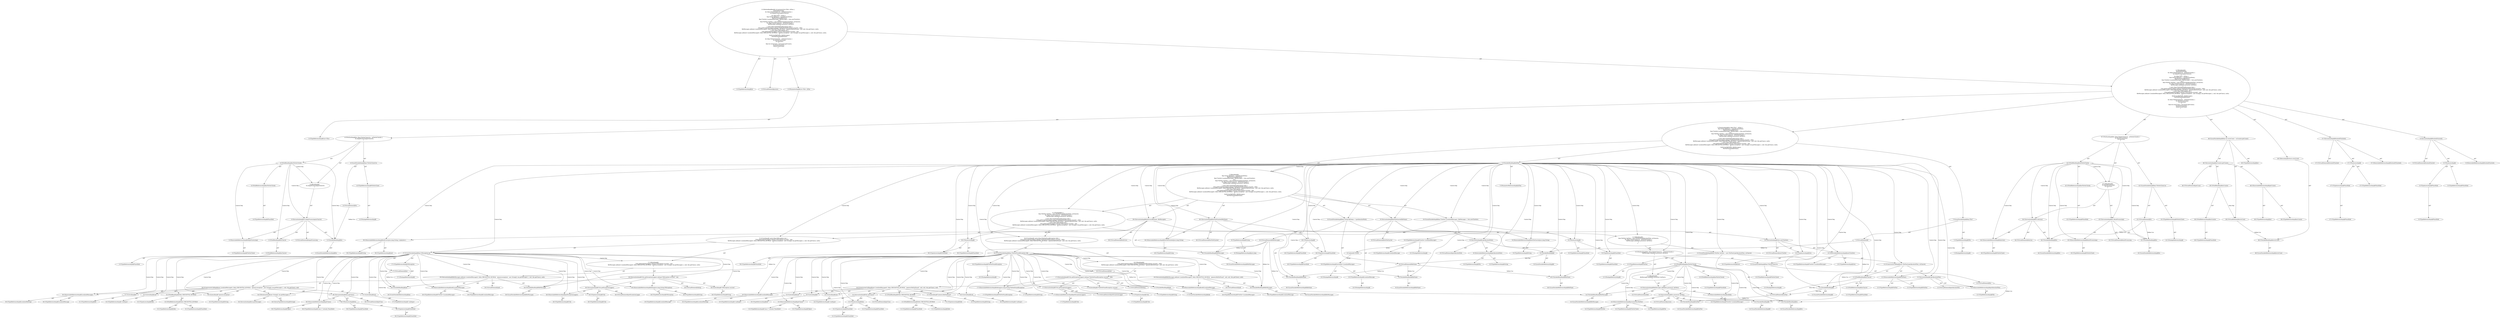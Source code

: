 digraph "process#?,List" {
0 [label="2:CtTypeReferenceImpl@int" shape=ellipse]
1 [label="2:CtVirtualElement@process" shape=ellipse]
2 [label="2:CtParameterImpl@List<File> aFiles" shape=ellipse]
3 [label="2:CtTypeReferenceImpl@List<File>" shape=ellipse]
4 [label="3:CtExecutableReferenceImpl@fireAuditStarted()" shape=ellipse]
5 [label="3:CtVirtualElement@fireAuditStarted" shape=ellipse]
6 [label="3:CtTypeAccessImpl@PlaceHold" shape=ellipse]
7 [label="3:CtTypeReferenceImpl@PlaceHold" shape=ellipse]
8 [label="3:CtThisAccessImpl@" shape=ellipse]
9 [label="3:CtTypeReferenceImpl@PlaceHold" shape=ellipse]
10 [label="3:CtInvocationImpl@fireAuditStarted()" shape=ellipse]
11 [label="4:CtTypeReferenceImpl@FileSetCheck" shape=ellipse]
12 [label="4:CtPackageReferenceImpl@" shape=ellipse]
13 [label="4:CtVirtualElement@fsc" shape=ellipse]
14 [label="4:CtLocalVariableImpl@final FileSetCheck fsc" shape=ellipse]
15 [label="4:CtFieldReferenceImpl@mFileSetChecks" shape=ellipse]
16 [label="4:CtTypeReferenceImpl@PlaceHold" shape=ellipse]
17 [label="4:CtFieldReadImpl@mFileSetChecks" shape=ellipse]
18 [label="5:CtExecutableReferenceImpl@beginProcessing()" shape=ellipse]
19 [label="5:CtTypeReferenceImpl@FileSetCheck" shape=ellipse]
20 [label="5:CtVirtualElement@beginProcessing" shape=ellipse]
21 [label="5:CtVariableReadImpl@fsc" shape=ellipse]
22 [label="5:CtLocalVariableReferenceImpl@fsc" shape=ellipse]
23 [label="5:CtFieldReferenceImpl@mCharset" shape=ellipse]
24 [label="5:CtTypeReferenceImpl@PlaceHold" shape=ellipse]
25 [label="5:CtFieldReadImpl@mCharset" shape=ellipse]
26 [label="5:CtInvocationImpl@fsc.beginProcessing(mCharset)" shape=ellipse]
27 [label="4:CtBlockImpl@\{
    fsc.beginProcessing(mCharset);
\}" shape=ellipse]
28 [label="4:CtForEachImpl@for (final FileSetCheck fsc : mFileSetChecks) \{
    fsc.beginProcessing(mCharset);
\}" shape=ellipse]
29 [label="7:CtTypeReferenceImpl@File" shape=ellipse]
30 [label="7:CtPackageReferenceImpl@" shape=ellipse]
31 [label="7:CtVirtualElement@f" shape=ellipse]
32 [label="7:CtLocalVariableImpl@final File f" shape=ellipse]
33 [label="7:CtVariableReadImpl@aFiles" shape=ellipse]
34 [label="7:CtParameterReferenceImpl@aFiles" shape=ellipse]
35 [label="8:CtTypeReferenceImpl@String" shape=ellipse]
36 [label="8:CtPackageReferenceImpl@java.lang" shape=ellipse]
37 [label="8:CtExecutableReferenceImpl@getAbsolutePath()" shape=ellipse]
38 [label="8:CtTypeReferenceImpl@File" shape=ellipse]
39 [label="8:CtTypeReferenceImpl@String" shape=ellipse]
40 [label="8:CtVirtualElement@getAbsolutePath" shape=ellipse]
41 [label="8:CtVariableReadImpl@f" shape=ellipse]
42 [label="8:CtLocalVariableReferenceImpl@f" shape=ellipse]
43 [label="8:CtInvocationImpl@f.getAbsolutePath()" shape=ellipse]
44 [label="8:CtVirtualElement@fileName" shape=ellipse]
45 [label="8:CtLocalVariableImpl@final String fileName = f.getAbsolutePath()" shape=ellipse]
46 [label="9:CtExecutableReferenceImpl@fireFileStarted(java.lang.String)" shape=ellipse]
47 [label="9:CtTypeReferenceImpl@String" shape=ellipse]
48 [label="9:CtVirtualElement@fireFileStarted" shape=ellipse]
49 [label="9:CtTypeAccessImpl@PlaceHold" shape=ellipse]
50 [label="9:CtTypeReferenceImpl@PlaceHold" shape=ellipse]
51 [label="9:CtThisAccessImpl@" shape=ellipse]
52 [label="9:CtTypeReferenceImpl@PlaceHold" shape=ellipse]
53 [label="9:CtVariableReadImpl@fileName" shape=ellipse]
54 [label="9:CtLocalVariableReferenceImpl@fileName" shape=ellipse]
55 [label="9:CtInvocationImpl@fireFileStarted(fileName)" shape=ellipse]
56 [label="10:CtTypeReferenceImpl@TreeSet<LocalizedMessage>" shape=ellipse]
57 [label="10:CtPackageReferenceImpl@" shape=ellipse]
58 [label="10:CtTypeReferenceImpl@LocalizedMessage" shape=ellipse]
59 [label="10:CtExecutableReferenceImpl@newTreeSet()" shape=ellipse]
60 [label="10:CtTypeReferenceImpl@Sets" shape=ellipse]
61 [label="10:CtTypeReferenceImpl@TreeSet<LocalizedMessage>" shape=ellipse]
62 [label="10:CtVirtualElement@newTreeSet" shape=ellipse]
63 [label="10:CtTypeAccessImpl@Sets" shape=ellipse]
64 [label="10:CtTypeReferenceImpl@Sets" shape=ellipse]
65 [label="10:CtInvocationImpl@Sets.newTreeSet()" shape=ellipse]
66 [label="10:CtVirtualElement@fileMessages" shape=ellipse]
67 [label="10:CtLocalVariableImpl@final TreeSet<LocalizedMessage> fileMessages = Sets.newTreeSet()" shape=ellipse]
68 [label="12:CtTypeReferenceImpl@FileText" shape=ellipse]
69 [label="12:CtPackageReferenceImpl@" shape=ellipse]
70 [label="12:CtExecutableReferenceImpl@FileText()" shape=ellipse]
71 [label="12:CtTypeReferenceImpl@FileText" shape=ellipse]
72 [label="12:CtTypeReferenceImpl@FileText" shape=ellipse]
73 [label="12:CtExecutableReferenceImpl@getAbsoluteFile()" shape=ellipse]
74 [label="12:CtTypeReferenceImpl@File" shape=ellipse]
75 [label="12:CtVirtualElement@getAbsoluteFile" shape=ellipse]
76 [label="12:CtVariableReadImpl@f" shape=ellipse]
77 [label="12:CtLocalVariableReferenceImpl@f" shape=ellipse]
78 [label="12:CtInvocationImpl@f.getAbsoluteFile()" shape=ellipse]
79 [label="12:CtFieldReferenceImpl@mCharset" shape=ellipse]
80 [label="12:CtTypeReferenceImpl@PlaceHold" shape=ellipse]
81 [label="12:CtFieldReadImpl@mCharset" shape=ellipse]
82 [label="12:CtConstructorCallImpl@new FileText(f.getAbsoluteFile(), mCharset)" shape=ellipse]
83 [label="12:CtVirtualElement@theText" shape=ellipse]
84 [label="12:CtLocalVariableImpl@final FileText theText = new FileText(f.getAbsoluteFile(), mCharset)" shape=ellipse]
85 [label="13:CtTypeReferenceImpl@FileSetCheck" shape=ellipse]
86 [label="13:CtPackageReferenceImpl@" shape=ellipse]
87 [label="13:CtVirtualElement@fsc" shape=ellipse]
88 [label="13:CtLocalVariableImpl@final FileSetCheck fsc" shape=ellipse]
89 [label="13:CtFieldReferenceImpl@mFileSetChecks" shape=ellipse]
90 [label="13:CtTypeReferenceImpl@PlaceHold" shape=ellipse]
91 [label="13:CtFieldReadImpl@mFileSetChecks" shape=ellipse]
92 [label="14:CtExecutableReferenceImpl@addAll()" shape=ellipse]
93 [label="14:CtTypeReferenceImpl@TreeSet<LocalizedMessage>" shape=ellipse]
94 [label="14:CtVirtualElement@addAll" shape=ellipse]
95 [label="14:CtVariableReadImpl@fileMessages" shape=ellipse]
96 [label="14:CtLocalVariableReferenceImpl@fileMessages" shape=ellipse]
97 [label="14:CtExecutableReferenceImpl@process(File,FileText)" shape=ellipse]
98 [label="14:CtTypeReferenceImpl@FileSetCheck" shape=ellipse]
99 [label="14:CtTypeReferenceImpl@File" shape=ellipse]
100 [label="14:CtTypeReferenceImpl@FileText" shape=ellipse]
101 [label="14:CtVirtualElement@process" shape=ellipse]
102 [label="14:CtVariableReadImpl@fsc" shape=ellipse]
103 [label="14:CtLocalVariableReferenceImpl@fsc" shape=ellipse]
104 [label="14:CtVariableReadImpl@f" shape=ellipse]
105 [label="14:CtLocalVariableReferenceImpl@f" shape=ellipse]
106 [label="14:CtVariableReadImpl@theText" shape=ellipse]
107 [label="14:CtLocalVariableReferenceImpl@theText" shape=ellipse]
108 [label="14:CtInvocationImpl@fsc.process(f, theText)" shape=ellipse]
109 [label="14:CtInvocationImpl@fileMessages.addAll(fsc.process(f, theText))" shape=ellipse]
110 [label="13:CtBlockImpl@\{
    fileMessages.addAll(fsc.process(f, theText));
\}" shape=ellipse]
111 [label="13:CtForEachImpl@for (final FileSetCheck fsc : mFileSetChecks) \{
    fileMessages.addAll(fsc.process(f, theText));
\}" shape=ellipse]
112 [label="11:CtBlockImpl@\{
    final FileText theText = new FileText(f.getAbsoluteFile(), mCharset);
    for (final FileSetCheck fsc : mFileSetChecks) \{
        fileMessages.addAll(fsc.process(f, theText));
    \}
\}" shape=ellipse]
113 [label="16:CtVirtualElement@fnfe" shape=ellipse]
114 [label="16:CtTypeReferenceImpl@FileNotFoundException" shape=ellipse]
115 [label="16:CtPackageReferenceImpl@" shape=ellipse]
116 [label="16:CtCatchVariableImpl@final FileNotFoundException fnfe" shape=ellipse]
117 [label="17:CtExecutableReferenceImpl@debug(java.lang.String,FileNotFoundException)" shape=ellipse]
118 [label="17:CtTypeReferenceImpl@String" shape=ellipse]
119 [label="17:CtTypeReferenceImpl@FileNotFoundException" shape=ellipse]
120 [label="17:CtVirtualElement@debug" shape=ellipse]
121 [label="17:CtExecutableReferenceImpl@getExceptionLogger()" shape=ellipse]
122 [label="17:CtTypeReferenceImpl@Utils" shape=ellipse]
123 [label="17:CtVirtualElement@getExceptionLogger" shape=ellipse]
124 [label="17:CtTypeAccessImpl@Utils" shape=ellipse]
125 [label="17:CtTypeReferenceImpl@Utils" shape=ellipse]
126 [label="17:CtInvocationImpl@Utils.getExceptionLogger()" shape=ellipse]
127 [label="17:CtLiteralImpl@\"FileNotFoundException occured.\"" shape=ellipse]
128 [label="17:CtTypeReferenceImpl@String" shape=ellipse]
129 [label="17:CtVariableReadImpl@fnfe" shape=ellipse]
130 [label="17:CtCatchVariableReferenceImpl@fnfe" shape=ellipse]
131 [label="17:CtInvocationImpl@Utils.getExceptionLogger().debug(\"FileNotFoundException occured.\", fnfe)" shape=ellipse]
132 [label="18:CtExecutableReferenceImpl@add(LocalizedMessage)" shape=ellipse]
133 [label="18:CtTypeReferenceImpl@TreeSet<LocalizedMessage>" shape=ellipse]
134 [label="18:CtTypeReferenceImpl@LocalizedMessage" shape=ellipse]
135 [label="18:CtVirtualElement@add" shape=ellipse]
136 [label="18:CtVariableReadImpl@fileMessages" shape=ellipse]
137 [label="18:CtLocalVariableReferenceImpl@fileMessages" shape=ellipse]
138 [label="19:CtExecutableReferenceImpl@LocalizedMessage()" shape=ellipse]
139 [label="19:CtTypeReferenceImpl@LocalizedMessage" shape=ellipse]
140 [label="19:CtTypeReferenceImpl@LocalizedMessage" shape=ellipse]
141 [label="20:CtLiteralImpl@0" shape=ellipse]
142 [label="20:CtTypeReferenceImpl@int" shape=ellipse]
143 [label="21:CtFieldReferenceImpl@Defn.CHECKSTYLE_BUNDLE" shape=ellipse]
144 [label="21:CtTypeReferenceImpl@Defn" shape=ellipse]
145 [label="21:CtTypeReferenceImpl@PlaceHold" shape=ellipse]
146 [label="21:CtFieldReadImpl@Defn.CHECKSTYLE_BUNDLE" shape=ellipse]
147 [label="21:CtTypeAccessImpl@Defn" shape=ellipse]
148 [label="22:CtLiteralImpl@\"general.fileNotFound\"" shape=ellipse]
149 [label="22:CtTypeReferenceImpl@String" shape=ellipse]
150 [label="23:CtLiteralImpl@null" shape=ellipse]
151 [label="23:CtTypeReferenceImpl@<nulltype>" shape=ellipse]
152 [label="24:CtLiteralImpl@null" shape=ellipse]
153 [label="24:CtTypeReferenceImpl@<nulltype>" shape=ellipse]
154 [label="25:CtExecutableReferenceImpl@getClass()" shape=ellipse]
155 [label="25:CtTypeReferenceImpl@Object" shape=ellipse]
156 [label="25:CtTypeReferenceImpl@Class<? extends PlaceHold>" shape=ellipse]
157 [label="25:CtVirtualElement@getClass" shape=ellipse]
158 [label="25:CtTypeAccessImpl@PlaceHold" shape=ellipse]
159 [label="25:CtTypeReferenceImpl@PlaceHold" shape=ellipse]
160 [label="25:CtThisAccessImpl@this" shape=ellipse]
161 [label="25:CtTypeReferenceImpl@PlaceHold" shape=ellipse]
162 [label="25:CtInvocationImpl@this.getClass()" shape=ellipse]
163 [label="26:CtLiteralImpl@null" shape=ellipse]
164 [label="26:CtTypeReferenceImpl@<nulltype>" shape=ellipse]
165 [label="19:CtConstructorCallImpl@new LocalizedMessage(0, Defn.CHECKSTYLE_BUNDLE, \"general.fileNotFound\", null, null, this.getClass(), null)" shape=ellipse]
166 [label="18:CtInvocationImpl@fileMessages.add(new LocalizedMessage(0, Defn.CHECKSTYLE_BUNDLE, \"general.fileNotFound\", null, null, this.getClass(), null))" shape=ellipse]
167 [label="16:CtBlockImpl@\{
    Utils.getExceptionLogger().debug(\"FileNotFoundException occured.\", fnfe);
    fileMessages.add(new LocalizedMessage(0, Defn.CHECKSTYLE_BUNDLE, \"general.fileNotFound\", null, null, this.getClass(), null));
\}" shape=ellipse]
168 [label="16:CtCatchImpl@ catch (final FileNotFoundException fnfe) \{
    Utils.getExceptionLogger().debug(\"FileNotFoundException occured.\", fnfe);
    fileMessages.add(new LocalizedMessage(0, Defn.CHECKSTYLE_BUNDLE, \"general.fileNotFound\", null, null, this.getClass(), null));
\}" shape=ellipse]
169 [label="27:CtVirtualElement@ioe" shape=ellipse]
170 [label="27:CtTypeReferenceImpl@IOException" shape=ellipse]
171 [label="27:CtPackageReferenceImpl@" shape=ellipse]
172 [label="27:CtCatchVariableImpl@final IOException ioe" shape=ellipse]
173 [label="28:CtExecutableReferenceImpl@debug(java.lang.String,IOException)" shape=ellipse]
174 [label="28:CtTypeReferenceImpl@String" shape=ellipse]
175 [label="28:CtTypeReferenceImpl@IOException" shape=ellipse]
176 [label="28:CtVirtualElement@debug" shape=ellipse]
177 [label="28:CtExecutableReferenceImpl@getExceptionLogger()" shape=ellipse]
178 [label="28:CtTypeReferenceImpl@Utils" shape=ellipse]
179 [label="28:CtVirtualElement@getExceptionLogger" shape=ellipse]
180 [label="28:CtTypeAccessImpl@Utils" shape=ellipse]
181 [label="28:CtTypeReferenceImpl@Utils" shape=ellipse]
182 [label="28:CtInvocationImpl@Utils.getExceptionLogger()" shape=ellipse]
183 [label="28:CtLiteralImpl@\"IOException occured.\"" shape=ellipse]
184 [label="28:CtTypeReferenceImpl@String" shape=ellipse]
185 [label="28:CtVariableReadImpl@ioe" shape=ellipse]
186 [label="28:CtCatchVariableReferenceImpl@ioe" shape=ellipse]
187 [label="28:CtInvocationImpl@Utils.getExceptionLogger().debug(\"IOException occured.\", ioe)" shape=ellipse]
188 [label="29:CtExecutableReferenceImpl@add(LocalizedMessage)" shape=ellipse]
189 [label="29:CtTypeReferenceImpl@TreeSet<LocalizedMessage>" shape=ellipse]
190 [label="29:CtTypeReferenceImpl@LocalizedMessage" shape=ellipse]
191 [label="29:CtVirtualElement@add" shape=ellipse]
192 [label="29:CtVariableReadImpl@fileMessages" shape=ellipse]
193 [label="29:CtLocalVariableReferenceImpl@fileMessages" shape=ellipse]
194 [label="30:CtExecutableReferenceImpl@LocalizedMessage()" shape=ellipse]
195 [label="30:CtTypeReferenceImpl@LocalizedMessage" shape=ellipse]
196 [label="30:CtTypeReferenceImpl@LocalizedMessage" shape=ellipse]
197 [label="31:CtLiteralImpl@0" shape=ellipse]
198 [label="31:CtTypeReferenceImpl@int" shape=ellipse]
199 [label="32:CtFieldReferenceImpl@Defn.CHECKSTYLE_BUNDLE" shape=ellipse]
200 [label="32:CtTypeReferenceImpl@Defn" shape=ellipse]
201 [label="32:CtTypeReferenceImpl@PlaceHold" shape=ellipse]
202 [label="32:CtFieldReadImpl@Defn.CHECKSTYLE_BUNDLE" shape=ellipse]
203 [label="32:CtTypeAccessImpl@Defn" shape=ellipse]
204 [label="33:CtLiteralImpl@\"general.exception\"" shape=ellipse]
205 [label="33:CtTypeReferenceImpl@String" shape=ellipse]
206 [label="34:CtNewArrayImpl@new String[]\{ ioe.getMessage() \}" shape=ellipse]
207 [label="34:CtArrayTypeReferenceImpl@String[]" shape=ellipse]
208 [label="34:CtInvocationImpl@ioe.getMessage()" shape=ellipse]
209 [label="35:CtLiteralImpl@null" shape=ellipse]
210 [label="35:CtTypeReferenceImpl@<nulltype>" shape=ellipse]
211 [label="36:CtExecutableReferenceImpl@getClass()" shape=ellipse]
212 [label="36:CtTypeReferenceImpl@Object" shape=ellipse]
213 [label="36:CtTypeReferenceImpl@Class<? extends PlaceHold>" shape=ellipse]
214 [label="36:CtVirtualElement@getClass" shape=ellipse]
215 [label="36:CtTypeAccessImpl@PlaceHold" shape=ellipse]
216 [label="36:CtTypeReferenceImpl@PlaceHold" shape=ellipse]
217 [label="36:CtThisAccessImpl@this" shape=ellipse]
218 [label="36:CtTypeReferenceImpl@PlaceHold" shape=ellipse]
219 [label="36:CtInvocationImpl@this.getClass()" shape=ellipse]
220 [label="37:CtLiteralImpl@null" shape=ellipse]
221 [label="37:CtTypeReferenceImpl@<nulltype>" shape=ellipse]
222 [label="30:CtConstructorCallImpl@new LocalizedMessage(0, Defn.CHECKSTYLE_BUNDLE, \"general.exception\", new String[]\{ ioe.getMessage() \}, null, this.getClass(), null)" shape=ellipse]
223 [label="29:CtInvocationImpl@fileMessages.add(new LocalizedMessage(0, Defn.CHECKSTYLE_BUNDLE, \"general.exception\", new String[]\{ ioe.getMessage() \}, null, this.getClass(), null))" shape=ellipse]
224 [label="27:CtBlockImpl@\{
    Utils.getExceptionLogger().debug(\"IOException occured.\", ioe);
    fileMessages.add(new LocalizedMessage(0, Defn.CHECKSTYLE_BUNDLE, \"general.exception\", new String[]\{ ioe.getMessage() \}, null, this.getClass(), null));
\}" shape=ellipse]
225 [label="27:CtCatchImpl@ catch (final IOException ioe) \{
    Utils.getExceptionLogger().debug(\"IOException occured.\", ioe);
    fileMessages.add(new LocalizedMessage(0, Defn.CHECKSTYLE_BUNDLE, \"general.exception\", new String[]\{ ioe.getMessage() \}, null, this.getClass(), null));
\}" shape=ellipse]
226 [label="11:CtTryImpl@try \{
    final FileText theText = new FileText(f.getAbsoluteFile(), mCharset);
    for (final FileSetCheck fsc : mFileSetChecks) \{
        fileMessages.addAll(fsc.process(f, theText));
    \}
\} catch (final FileNotFoundException fnfe) \{
    Utils.getExceptionLogger().debug(\"FileNotFoundException occured.\", fnfe);
    fileMessages.add(new LocalizedMessage(0, Defn.CHECKSTYLE_BUNDLE, \"general.fileNotFound\", null, null, this.getClass(), null));
\} catch (final IOException ioe) \{
    Utils.getExceptionLogger().debug(\"IOException occured.\", ioe);
    fileMessages.add(new LocalizedMessage(0, Defn.CHECKSTYLE_BUNDLE, \"general.exception\", new String[]\{ ioe.getMessage() \}, null, this.getClass(), null));
\}" shape=ellipse]
227 [label="39:CtExecutableReferenceImpl@fireErrors(java.lang.String,<unknown>)" shape=ellipse]
228 [label="39:CtTypeReferenceImpl@String" shape=ellipse]
229 [label="39:CtTypeReferenceImpl@null" shape=ellipse]
230 [label="39:CtVirtualElement@fireErrors" shape=ellipse]
231 [label="39:CtTypeAccessImpl@PlaceHold" shape=ellipse]
232 [label="39:CtTypeReferenceImpl@PlaceHold" shape=ellipse]
233 [label="39:CtThisAccessImpl@" shape=ellipse]
234 [label="39:CtTypeReferenceImpl@PlaceHold" shape=ellipse]
235 [label="39:CtVariableReadImpl@fileName" shape=ellipse]
236 [label="39:CtLocalVariableReferenceImpl@fileName" shape=ellipse]
237 [label="39:CtVariableReadImpl@fileMessages" shape=ellipse]
238 [label="39:CtLocalVariableReferenceImpl@fileMessages" shape=ellipse]
239 [label="39:CtInvocationImpl@fireErrors(fileName, fileMessages)" shape=ellipse]
240 [label="40:CtExecutableReferenceImpl@fireFileFinished(java.lang.String)" shape=ellipse]
241 [label="40:CtTypeReferenceImpl@String" shape=ellipse]
242 [label="40:CtVirtualElement@fireFileFinished" shape=ellipse]
243 [label="40:CtTypeAccessImpl@PlaceHold" shape=ellipse]
244 [label="40:CtTypeReferenceImpl@PlaceHold" shape=ellipse]
245 [label="40:CtThisAccessImpl@" shape=ellipse]
246 [label="40:CtTypeReferenceImpl@PlaceHold" shape=ellipse]
247 [label="40:CtVariableReadImpl@fileName" shape=ellipse]
248 [label="40:CtLocalVariableReferenceImpl@fileName" shape=ellipse]
249 [label="40:CtInvocationImpl@fireFileFinished(fileName)" shape=ellipse]
250 [label="7:CtBlockImpl@\{
    final String fileName = f.getAbsolutePath();
    fireFileStarted(fileName);
    final TreeSet<LocalizedMessage> fileMessages = Sets.newTreeSet();
    try \{
        final FileText theText = new FileText(f.getAbsoluteFile(), mCharset);
        for (final FileSetCheck fsc : mFileSetChecks) \{
            fileMessages.addAll(fsc.process(f, theText));
        \}
    \} catch (final FileNotFoundException fnfe) \{
        Utils.getExceptionLogger().debug(\"FileNotFoundException occured.\", fnfe);
        fileMessages.add(new LocalizedMessage(0, Defn.CHECKSTYLE_BUNDLE, \"general.fileNotFound\", null, null, this.getClass(), null));
    \} catch (final IOException ioe) \{
        Utils.getExceptionLogger().debug(\"IOException occured.\", ioe);
        fileMessages.add(new LocalizedMessage(0, Defn.CHECKSTYLE_BUNDLE, \"general.exception\", new String[]\{ ioe.getMessage() \}, null, this.getClass(), null));
    \}
    fireErrors(fileName, fileMessages);
    fireFileFinished(fileName);
\}" shape=ellipse]
251 [label="7:CtForEachImpl@for (final File f : aFiles) \{
    final String fileName = f.getAbsolutePath();
    fireFileStarted(fileName);
    final TreeSet<LocalizedMessage> fileMessages = Sets.newTreeSet();
    try \{
        final FileText theText = new FileText(f.getAbsoluteFile(), mCharset);
        for (final FileSetCheck fsc : mFileSetChecks) \{
            fileMessages.addAll(fsc.process(f, theText));
        \}
    \} catch (final FileNotFoundException fnfe) \{
        Utils.getExceptionLogger().debug(\"FileNotFoundException occured.\", fnfe);
        fileMessages.add(new LocalizedMessage(0, Defn.CHECKSTYLE_BUNDLE, \"general.fileNotFound\", null, null, this.getClass(), null));
    \} catch (final IOException ioe) \{
        Utils.getExceptionLogger().debug(\"IOException occured.\", ioe);
        fileMessages.add(new LocalizedMessage(0, Defn.CHECKSTYLE_BUNDLE, \"general.exception\", new String[]\{ ioe.getMessage() \}, null, this.getClass(), null));
    \}
    fireErrors(fileName, fileMessages);
    fireFileFinished(fileName);
\}" shape=ellipse]
252 [label="42:CtTypeReferenceImpl@FileSetCheck" shape=ellipse]
253 [label="42:CtPackageReferenceImpl@" shape=ellipse]
254 [label="42:CtVirtualElement@fsc" shape=ellipse]
255 [label="42:CtLocalVariableImpl@final FileSetCheck fsc" shape=ellipse]
256 [label="42:CtFieldReferenceImpl@mFileSetChecks" shape=ellipse]
257 [label="42:CtTypeReferenceImpl@PlaceHold" shape=ellipse]
258 [label="42:CtFieldReadImpl@mFileSetChecks" shape=ellipse]
259 [label="43:CtExecutableReferenceImpl@finishProcessing()" shape=ellipse]
260 [label="43:CtTypeReferenceImpl@FileSetCheck" shape=ellipse]
261 [label="43:CtVirtualElement@finishProcessing" shape=ellipse]
262 [label="43:CtVariableReadImpl@fsc" shape=ellipse]
263 [label="43:CtLocalVariableReferenceImpl@fsc" shape=ellipse]
264 [label="43:CtInvocationImpl@fsc.finishProcessing()" shape=ellipse]
265 [label="44:CtExecutableReferenceImpl@destroy()" shape=ellipse]
266 [label="44:CtTypeReferenceImpl@FileSetCheck" shape=ellipse]
267 [label="44:CtVirtualElement@destroy" shape=ellipse]
268 [label="44:CtVariableReadImpl@fsc" shape=ellipse]
269 [label="44:CtLocalVariableReferenceImpl@fsc" shape=ellipse]
270 [label="44:CtInvocationImpl@fsc.destroy()" shape=ellipse]
271 [label="42:CtBlockImpl@\{
    fsc.finishProcessing();
    fsc.destroy();
\}" shape=ellipse]
272 [label="42:CtForEachImpl@for (final FileSetCheck fsc : mFileSetChecks) \{
    fsc.finishProcessing();
    fsc.destroy();
\}" shape=ellipse]
273 [label="46:CtTypeReferenceImpl@int" shape=ellipse]
274 [label="46:CtExecutableReferenceImpl@getCount()" shape=ellipse]
275 [label="46:CtTypeReferenceImpl@mCounter" shape=ellipse]
276 [label="46:CtTypeReferenceImpl@int" shape=ellipse]
277 [label="46:CtVirtualElement@getCount" shape=ellipse]
278 [label="46:CtFieldReferenceImpl@mCounter" shape=ellipse]
279 [label="46:CtTypeReferenceImpl@PlaceHold" shape=ellipse]
280 [label="46:CtFieldReadImpl@mCounter" shape=ellipse]
281 [label="46:CtInvocationImpl@mCounter.getCount()" shape=ellipse]
282 [label="46:CtVirtualElement@errorCount" shape=ellipse]
283 [label="46:CtLocalVariableImpl@final int errorCount = mCounter.getCount()" shape=ellipse]
284 [label="47:CtExecutableReferenceImpl@fireAuditFinished()" shape=ellipse]
285 [label="47:CtVirtualElement@fireAuditFinished" shape=ellipse]
286 [label="47:CtTypeAccessImpl@PlaceHold" shape=ellipse]
287 [label="47:CtTypeReferenceImpl@PlaceHold" shape=ellipse]
288 [label="47:CtThisAccessImpl@" shape=ellipse]
289 [label="47:CtTypeReferenceImpl@PlaceHold" shape=ellipse]
290 [label="47:CtInvocationImpl@fireAuditFinished()" shape=ellipse]
291 [label="48:CtVariableReadImpl@errorCount" shape=ellipse]
292 [label="48:CtLocalVariableReferenceImpl@errorCount" shape=ellipse]
293 [label="48:CtReturnImpl@return errorCount" shape=ellipse]
294 [label="2:CtBlockImpl@\{
    fireAuditStarted();
    for (final FileSetCheck fsc : mFileSetChecks) \{
        fsc.beginProcessing(mCharset);
    \}
    for (final File f : aFiles) \{
        final String fileName = f.getAbsolutePath();
        fireFileStarted(fileName);
        final TreeSet<LocalizedMessage> fileMessages = Sets.newTreeSet();
        try \{
            final FileText theText = new FileText(f.getAbsoluteFile(), mCharset);
            for (final FileSetCheck fsc : mFileSetChecks) \{
                fileMessages.addAll(fsc.process(f, theText));
            \}
        \} catch (final FileNotFoundException fnfe) \{
            Utils.getExceptionLogger().debug(\"FileNotFoundException occured.\", fnfe);
            fileMessages.add(new LocalizedMessage(0, Defn.CHECKSTYLE_BUNDLE, \"general.fileNotFound\", null, null, this.getClass(), null));
        \} catch (final IOException ioe) \{
            Utils.getExceptionLogger().debug(\"IOException occured.\", ioe);
            fileMessages.add(new LocalizedMessage(0, Defn.CHECKSTYLE_BUNDLE, \"general.exception\", new String[]\{ ioe.getMessage() \}, null, this.getClass(), null));
        \}
        fireErrors(fileName, fileMessages);
        fireFileFinished(fileName);
    \}
    for (final FileSetCheck fsc : mFileSetChecks) \{
        fsc.finishProcessing();
        fsc.destroy();
    \}
    final int errorCount = mCounter.getCount();
    fireAuditFinished();
    return errorCount;
\}" shape=ellipse]
295 [label="2:CtMethodImpl@public int process(List<File> aFiles) \{
    fireAuditStarted();
    for (final FileSetCheck fsc : mFileSetChecks) \{
        fsc.beginProcessing(mCharset);
    \}
    for (final File f : aFiles) \{
        final String fileName = f.getAbsolutePath();
        fireFileStarted(fileName);
        final TreeSet<LocalizedMessage> fileMessages = Sets.newTreeSet();
        try \{
            final FileText theText = new FileText(f.getAbsoluteFile(), mCharset);
            for (final FileSetCheck fsc : mFileSetChecks) \{
                fileMessages.addAll(fsc.process(f, theText));
            \}
        \} catch (final FileNotFoundException fnfe) \{
            Utils.getExceptionLogger().debug(\"FileNotFoundException occured.\", fnfe);
            fileMessages.add(new LocalizedMessage(0, Defn.CHECKSTYLE_BUNDLE, \"general.fileNotFound\", null, null, this.getClass(), null));
        \} catch (final IOException ioe) \{
            Utils.getExceptionLogger().debug(\"IOException occured.\", ioe);
            fileMessages.add(new LocalizedMessage(0, Defn.CHECKSTYLE_BUNDLE, \"general.exception\", new String[]\{ ioe.getMessage() \}, null, this.getClass(), null));
        \}
        fireErrors(fileName, fileMessages);
        fireFileFinished(fileName);
    \}
    for (final FileSetCheck fsc : mFileSetChecks) \{
        fsc.finishProcessing();
        fsc.destroy();
    \}
    final int errorCount = mCounter.getCount();
    fireAuditFinished();
    return errorCount;
\}" shape=ellipse]
296 [label="10:Update@UPDATE" shape=ellipse]
297 [label="10:CtPackageReferenceImpl@" shape=ellipse]
298 [label="10:CtPackageReferenceImpl@" shape=ellipse]
299 [label="10:CtTypeReferenceImpl@LocalizedMessage" shape=ellipse]
300 [label="10:CtTypeReferenceImpl@SortedSet<LocalizedMessage>" shape=ellipse]
2 -> 3 [label="AST"];
6 -> 7 [label="AST"];
8 -> 9 [label="AST"];
8 -> 6 [label="AST"];
10 -> 5 [label="AST"];
10 -> 8 [label="AST"];
10 -> 4 [label="AST"];
11 -> 12 [label="AST"];
13 -> 21 [label="Define-Use"];
14 -> 13 [label="AST"];
14 -> 11 [label="AST"];
15 -> 16 [label="AST"];
17 -> 15 [label="AST"];
17 -> 27 [label="Control Dep"];
17 -> 26 [label="Control Dep"];
17 -> 18 [label="Control Dep"];
17 -> 21 [label="Control Dep"];
17 -> 25 [label="Control Dep"];
18 -> 19 [label="AST"];
21 -> 22 [label="AST"];
23 -> 24 [label="AST"];
25 -> 23 [label="AST"];
26 -> 20 [label="AST"];
26 -> 21 [label="AST"];
26 -> 18 [label="AST"];
26 -> 25 [label="AST"];
27 -> 26 [label="AST"];
28 -> 14 [label="AST"];
28 -> 17 [label="AST"];
28 -> 27 [label="AST"];
29 -> 30 [label="AST"];
31 -> 41 [label="Define-Use"];
31 -> 76 [label="Define-Use"];
31 -> 104 [label="Define-Use"];
32 -> 31 [label="AST"];
32 -> 29 [label="AST"];
33 -> 34 [label="AST"];
33 -> 250 [label="Control Dep"];
33 -> 45 [label="Control Dep"];
33 -> 43 [label="Control Dep"];
33 -> 37 [label="Control Dep"];
33 -> 41 [label="Control Dep"];
33 -> 55 [label="Control Dep"];
33 -> 46 [label="Control Dep"];
33 -> 51 [label="Control Dep"];
33 -> 49 [label="Control Dep"];
33 -> 53 [label="Control Dep"];
33 -> 67 [label="Control Dep"];
33 -> 65 [label="Control Dep"];
33 -> 59 [label="Control Dep"];
33 -> 63 [label="Control Dep"];
33 -> 226 [label="Control Dep"];
33 -> 112 [label="Control Dep"];
33 -> 84 [label="Control Dep"];
33 -> 82 [label="Control Dep"];
33 -> 70 [label="Control Dep"];
33 -> 78 [label="Control Dep"];
33 -> 73 [label="Control Dep"];
33 -> 76 [label="Control Dep"];
33 -> 81 [label="Control Dep"];
33 -> 111 [label="Control Dep"];
33 -> 88 [label="Control Dep"];
33 -> 91 [label="Control Dep"];
33 -> 168 [label="Control Dep"];
33 -> 116 [label="Control Dep"];
33 -> 225 [label="Control Dep"];
33 -> 172 [label="Control Dep"];
33 -> 239 [label="Control Dep"];
33 -> 227 [label="Control Dep"];
33 -> 233 [label="Control Dep"];
33 -> 231 [label="Control Dep"];
33 -> 235 [label="Control Dep"];
33 -> 237 [label="Control Dep"];
33 -> 249 [label="Control Dep"];
33 -> 240 [label="Control Dep"];
33 -> 245 [label="Control Dep"];
33 -> 243 [label="Control Dep"];
33 -> 247 [label="Control Dep"];
35 -> 36 [label="AST"];
37 -> 38 [label="AST"];
37 -> 39 [label="AST"];
41 -> 42 [label="AST"];
41 -> 44 [label="Data Dep"];
43 -> 40 [label="AST"];
43 -> 41 [label="AST"];
43 -> 37 [label="AST"];
44 -> 53 [label="Define-Use"];
44 -> 235 [label="Define-Use"];
44 -> 247 [label="Define-Use"];
45 -> 44 [label="AST"];
45 -> 35 [label="AST"];
45 -> 43 [label="AST"];
46 -> 47 [label="AST"];
49 -> 50 [label="AST"];
51 -> 52 [label="AST"];
51 -> 49 [label="AST"];
53 -> 54 [label="AST"];
55 -> 48 [label="AST"];
55 -> 51 [label="AST"];
55 -> 46 [label="AST"];
55 -> 53 [label="AST"];
56 -> 57 [label="AST"];
56 -> 58 [label="AST"];
56 -> 296 [label="Action"];
59 -> 60 [label="AST"];
59 -> 61 [label="AST"];
63 -> 64 [label="AST"];
65 -> 62 [label="AST"];
65 -> 63 [label="AST"];
65 -> 59 [label="AST"];
66 -> 95 [label="Define-Use"];
66 -> 136 [label="Define-Use"];
66 -> 192 [label="Define-Use"];
66 -> 237 [label="Define-Use"];
67 -> 66 [label="AST"];
67 -> 56 [label="AST"];
67 -> 65 [label="AST"];
68 -> 69 [label="AST"];
70 -> 71 [label="AST"];
70 -> 72 [label="AST"];
73 -> 74 [label="AST"];
76 -> 77 [label="AST"];
76 -> 83 [label="Data Dep"];
78 -> 75 [label="AST"];
78 -> 76 [label="AST"];
78 -> 73 [label="AST"];
79 -> 80 [label="AST"];
81 -> 79 [label="AST"];
81 -> 83 [label="Data Dep"];
82 -> 70 [label="AST"];
82 -> 78 [label="AST"];
82 -> 81 [label="AST"];
83 -> 106 [label="Define-Use"];
84 -> 83 [label="AST"];
84 -> 68 [label="AST"];
84 -> 82 [label="AST"];
85 -> 86 [label="AST"];
87 -> 102 [label="Define-Use"];
88 -> 87 [label="AST"];
88 -> 85 [label="AST"];
89 -> 90 [label="AST"];
91 -> 89 [label="AST"];
91 -> 110 [label="Control Dep"];
91 -> 109 [label="Control Dep"];
91 -> 92 [label="Control Dep"];
91 -> 95 [label="Control Dep"];
91 -> 108 [label="Control Dep"];
91 -> 97 [label="Control Dep"];
91 -> 102 [label="Control Dep"];
91 -> 104 [label="Control Dep"];
91 -> 106 [label="Control Dep"];
92 -> 93 [label="AST"];
95 -> 96 [label="AST"];
97 -> 98 [label="AST"];
97 -> 99 [label="AST"];
97 -> 100 [label="AST"];
102 -> 103 [label="AST"];
104 -> 105 [label="AST"];
106 -> 107 [label="AST"];
108 -> 101 [label="AST"];
108 -> 102 [label="AST"];
108 -> 97 [label="AST"];
108 -> 104 [label="AST"];
108 -> 106 [label="AST"];
109 -> 94 [label="AST"];
109 -> 95 [label="AST"];
109 -> 92 [label="AST"];
109 -> 108 [label="AST"];
110 -> 109 [label="AST"];
111 -> 88 [label="AST"];
111 -> 91 [label="AST"];
111 -> 110 [label="AST"];
112 -> 84 [label="AST"];
112 -> 111 [label="AST"];
113 -> 129 [label="Define-Use"];
114 -> 115 [label="AST"];
116 -> 113 [label="AST"];
116 -> 114 [label="AST"];
116 -> 167 [label="Control Dep"];
116 -> 131 [label="Control Dep"];
116 -> 117 [label="Control Dep"];
116 -> 126 [label="Control Dep"];
116 -> 121 [label="Control Dep"];
116 -> 124 [label="Control Dep"];
116 -> 127 [label="Control Dep"];
116 -> 129 [label="Control Dep"];
116 -> 166 [label="Control Dep"];
116 -> 132 [label="Control Dep"];
116 -> 136 [label="Control Dep"];
116 -> 165 [label="Control Dep"];
116 -> 138 [label="Control Dep"];
116 -> 141 [label="Control Dep"];
116 -> 146 [label="Control Dep"];
116 -> 148 [label="Control Dep"];
116 -> 150 [label="Control Dep"];
116 -> 152 [label="Control Dep"];
116 -> 162 [label="Control Dep"];
116 -> 154 [label="Control Dep"];
116 -> 160 [label="Control Dep"];
116 -> 158 [label="Control Dep"];
116 -> 163 [label="Control Dep"];
117 -> 118 [label="AST"];
117 -> 119 [label="AST"];
121 -> 122 [label="AST"];
124 -> 125 [label="AST"];
126 -> 123 [label="AST"];
126 -> 124 [label="AST"];
126 -> 121 [label="AST"];
127 -> 128 [label="AST"];
129 -> 130 [label="AST"];
131 -> 120 [label="AST"];
131 -> 126 [label="AST"];
131 -> 117 [label="AST"];
131 -> 127 [label="AST"];
131 -> 129 [label="AST"];
132 -> 133 [label="AST"];
132 -> 134 [label="AST"];
136 -> 137 [label="AST"];
138 -> 139 [label="AST"];
138 -> 140 [label="AST"];
141 -> 142 [label="AST"];
143 -> 144 [label="AST"];
143 -> 145 [label="AST"];
146 -> 147 [label="AST"];
146 -> 143 [label="AST"];
148 -> 149 [label="AST"];
150 -> 151 [label="AST"];
152 -> 153 [label="AST"];
154 -> 155 [label="AST"];
154 -> 156 [label="AST"];
158 -> 159 [label="AST"];
160 -> 161 [label="AST"];
160 -> 158 [label="AST"];
162 -> 157 [label="AST"];
162 -> 160 [label="AST"];
162 -> 154 [label="AST"];
163 -> 164 [label="AST"];
165 -> 138 [label="AST"];
165 -> 141 [label="AST"];
165 -> 146 [label="AST"];
165 -> 148 [label="AST"];
165 -> 150 [label="AST"];
165 -> 152 [label="AST"];
165 -> 162 [label="AST"];
165 -> 163 [label="AST"];
166 -> 135 [label="AST"];
166 -> 136 [label="AST"];
166 -> 132 [label="AST"];
166 -> 165 [label="AST"];
167 -> 131 [label="AST"];
167 -> 166 [label="AST"];
168 -> 116 [label="AST"];
168 -> 167 [label="AST"];
169 -> 185 [label="Define-Use"];
170 -> 171 [label="AST"];
172 -> 169 [label="AST"];
172 -> 170 [label="AST"];
172 -> 224 [label="Control Dep"];
172 -> 187 [label="Control Dep"];
172 -> 173 [label="Control Dep"];
172 -> 182 [label="Control Dep"];
172 -> 177 [label="Control Dep"];
172 -> 180 [label="Control Dep"];
172 -> 183 [label="Control Dep"];
172 -> 185 [label="Control Dep"];
172 -> 223 [label="Control Dep"];
172 -> 188 [label="Control Dep"];
172 -> 192 [label="Control Dep"];
172 -> 222 [label="Control Dep"];
172 -> 194 [label="Control Dep"];
172 -> 197 [label="Control Dep"];
172 -> 202 [label="Control Dep"];
172 -> 204 [label="Control Dep"];
172 -> 206 [label="Control Dep"];
172 -> 209 [label="Control Dep"];
172 -> 219 [label="Control Dep"];
172 -> 211 [label="Control Dep"];
172 -> 217 [label="Control Dep"];
172 -> 215 [label="Control Dep"];
172 -> 220 [label="Control Dep"];
173 -> 174 [label="AST"];
173 -> 175 [label="AST"];
177 -> 178 [label="AST"];
180 -> 181 [label="AST"];
182 -> 179 [label="AST"];
182 -> 180 [label="AST"];
182 -> 177 [label="AST"];
183 -> 184 [label="AST"];
185 -> 186 [label="AST"];
187 -> 176 [label="AST"];
187 -> 182 [label="AST"];
187 -> 173 [label="AST"];
187 -> 183 [label="AST"];
187 -> 185 [label="AST"];
188 -> 189 [label="AST"];
188 -> 190 [label="AST"];
192 -> 193 [label="AST"];
194 -> 195 [label="AST"];
194 -> 196 [label="AST"];
197 -> 198 [label="AST"];
199 -> 200 [label="AST"];
199 -> 201 [label="AST"];
202 -> 203 [label="AST"];
202 -> 199 [label="AST"];
204 -> 205 [label="AST"];
206 -> 207 [label="AST"];
206 -> 208 [label="AST"];
209 -> 210 [label="AST"];
211 -> 212 [label="AST"];
211 -> 213 [label="AST"];
215 -> 216 [label="AST"];
217 -> 218 [label="AST"];
217 -> 215 [label="AST"];
219 -> 214 [label="AST"];
219 -> 217 [label="AST"];
219 -> 211 [label="AST"];
220 -> 221 [label="AST"];
222 -> 194 [label="AST"];
222 -> 197 [label="AST"];
222 -> 202 [label="AST"];
222 -> 204 [label="AST"];
222 -> 206 [label="AST"];
222 -> 209 [label="AST"];
222 -> 219 [label="AST"];
222 -> 220 [label="AST"];
223 -> 191 [label="AST"];
223 -> 192 [label="AST"];
223 -> 188 [label="AST"];
223 -> 222 [label="AST"];
224 -> 187 [label="AST"];
224 -> 223 [label="AST"];
225 -> 172 [label="AST"];
225 -> 224 [label="AST"];
226 -> 112 [label="AST"];
226 -> 168 [label="AST"];
226 -> 225 [label="AST"];
227 -> 228 [label="AST"];
227 -> 229 [label="AST"];
231 -> 232 [label="AST"];
233 -> 234 [label="AST"];
233 -> 231 [label="AST"];
235 -> 236 [label="AST"];
237 -> 238 [label="AST"];
239 -> 230 [label="AST"];
239 -> 233 [label="AST"];
239 -> 227 [label="AST"];
239 -> 235 [label="AST"];
239 -> 237 [label="AST"];
240 -> 241 [label="AST"];
243 -> 244 [label="AST"];
245 -> 246 [label="AST"];
245 -> 243 [label="AST"];
247 -> 248 [label="AST"];
249 -> 242 [label="AST"];
249 -> 245 [label="AST"];
249 -> 240 [label="AST"];
249 -> 247 [label="AST"];
250 -> 45 [label="AST"];
250 -> 55 [label="AST"];
250 -> 67 [label="AST"];
250 -> 226 [label="AST"];
250 -> 239 [label="AST"];
250 -> 249 [label="AST"];
251 -> 32 [label="AST"];
251 -> 33 [label="AST"];
251 -> 250 [label="AST"];
252 -> 253 [label="AST"];
254 -> 262 [label="Define-Use"];
254 -> 268 [label="Define-Use"];
255 -> 254 [label="AST"];
255 -> 252 [label="AST"];
256 -> 257 [label="AST"];
258 -> 256 [label="AST"];
258 -> 271 [label="Control Dep"];
258 -> 264 [label="Control Dep"];
258 -> 259 [label="Control Dep"];
258 -> 262 [label="Control Dep"];
258 -> 270 [label="Control Dep"];
258 -> 265 [label="Control Dep"];
258 -> 268 [label="Control Dep"];
259 -> 260 [label="AST"];
262 -> 263 [label="AST"];
264 -> 261 [label="AST"];
264 -> 262 [label="AST"];
264 -> 259 [label="AST"];
265 -> 266 [label="AST"];
268 -> 269 [label="AST"];
270 -> 267 [label="AST"];
270 -> 268 [label="AST"];
270 -> 265 [label="AST"];
271 -> 264 [label="AST"];
271 -> 270 [label="AST"];
272 -> 255 [label="AST"];
272 -> 258 [label="AST"];
272 -> 271 [label="AST"];
274 -> 275 [label="AST"];
274 -> 276 [label="AST"];
278 -> 279 [label="AST"];
280 -> 278 [label="AST"];
280 -> 282 [label="Data Dep"];
281 -> 277 [label="AST"];
281 -> 280 [label="AST"];
281 -> 274 [label="AST"];
282 -> 291 [label="Define-Use"];
283 -> 282 [label="AST"];
283 -> 273 [label="AST"];
283 -> 281 [label="AST"];
286 -> 287 [label="AST"];
288 -> 289 [label="AST"];
288 -> 286 [label="AST"];
290 -> 285 [label="AST"];
290 -> 288 [label="AST"];
290 -> 284 [label="AST"];
291 -> 292 [label="AST"];
293 -> 291 [label="AST"];
294 -> 10 [label="AST"];
294 -> 28 [label="AST"];
294 -> 251 [label="AST"];
294 -> 272 [label="AST"];
294 -> 283 [label="AST"];
294 -> 290 [label="AST"];
294 -> 293 [label="AST"];
295 -> 1 [label="AST"];
295 -> 0 [label="AST"];
295 -> 2 [label="AST"];
295 -> 294 [label="AST"];
296 -> 300 [label="Action"];
299 -> 298 [label="AST"];
300 -> 297 [label="AST"];
300 -> 299 [label="AST"];
}